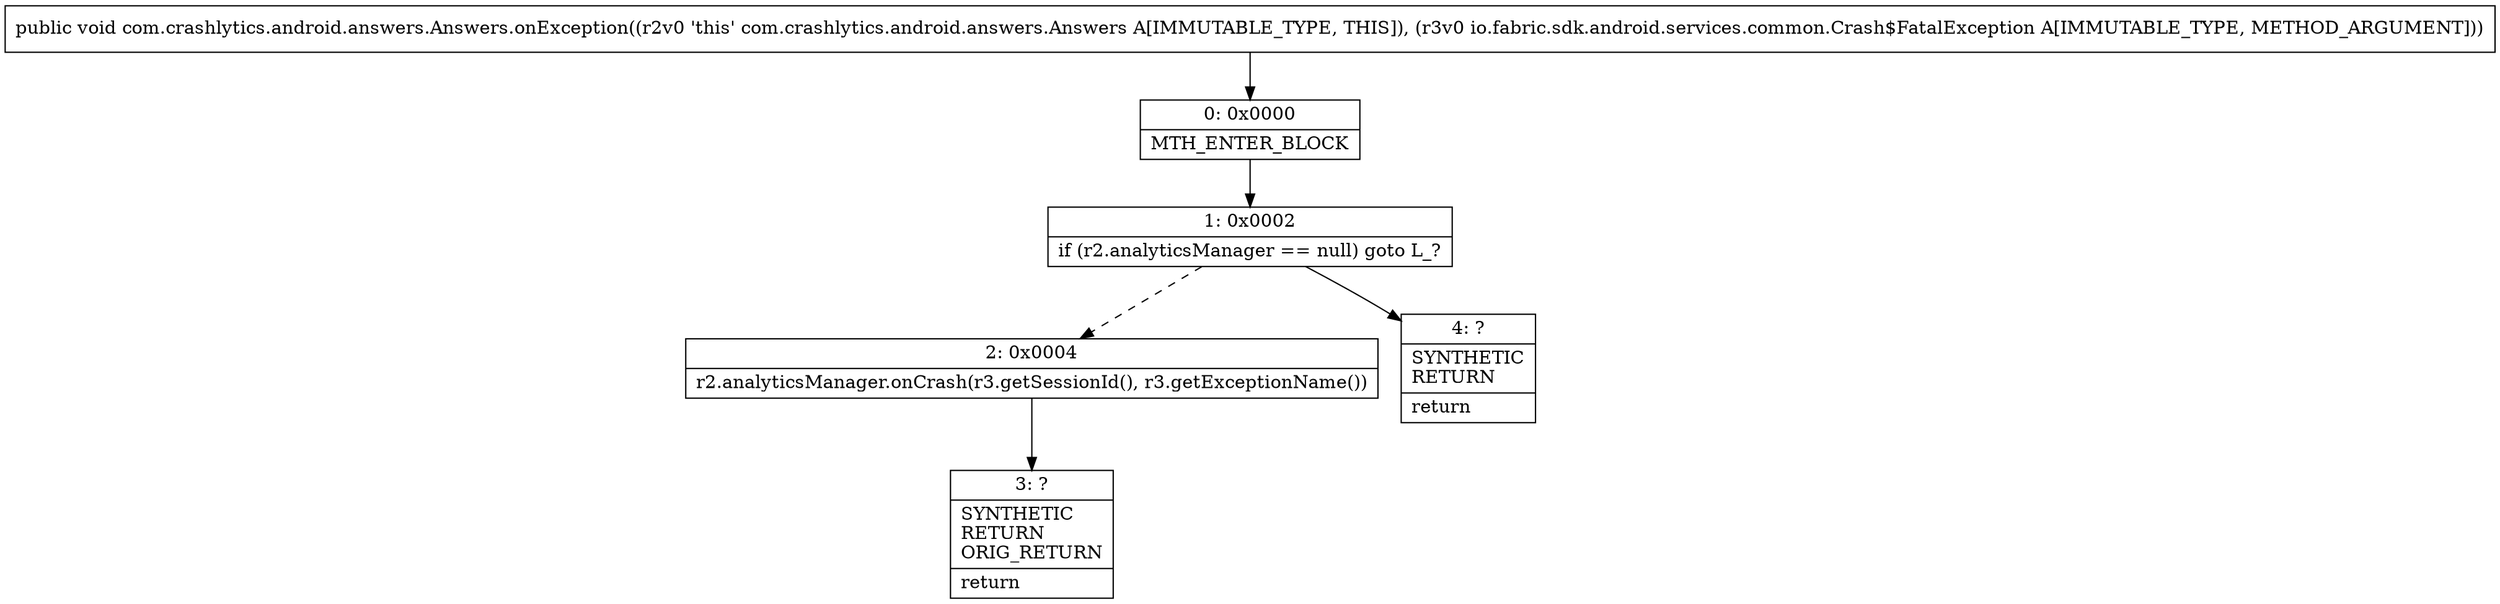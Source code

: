 digraph "CFG forcom.crashlytics.android.answers.Answers.onException(Lio\/fabric\/sdk\/android\/services\/common\/Crash$FatalException;)V" {
Node_0 [shape=record,label="{0\:\ 0x0000|MTH_ENTER_BLOCK\l}"];
Node_1 [shape=record,label="{1\:\ 0x0002|if (r2.analyticsManager == null) goto L_?\l}"];
Node_2 [shape=record,label="{2\:\ 0x0004|r2.analyticsManager.onCrash(r3.getSessionId(), r3.getExceptionName())\l}"];
Node_3 [shape=record,label="{3\:\ ?|SYNTHETIC\lRETURN\lORIG_RETURN\l|return\l}"];
Node_4 [shape=record,label="{4\:\ ?|SYNTHETIC\lRETURN\l|return\l}"];
MethodNode[shape=record,label="{public void com.crashlytics.android.answers.Answers.onException((r2v0 'this' com.crashlytics.android.answers.Answers A[IMMUTABLE_TYPE, THIS]), (r3v0 io.fabric.sdk.android.services.common.Crash$FatalException A[IMMUTABLE_TYPE, METHOD_ARGUMENT])) }"];
MethodNode -> Node_0;
Node_0 -> Node_1;
Node_1 -> Node_2[style=dashed];
Node_1 -> Node_4;
Node_2 -> Node_3;
}

